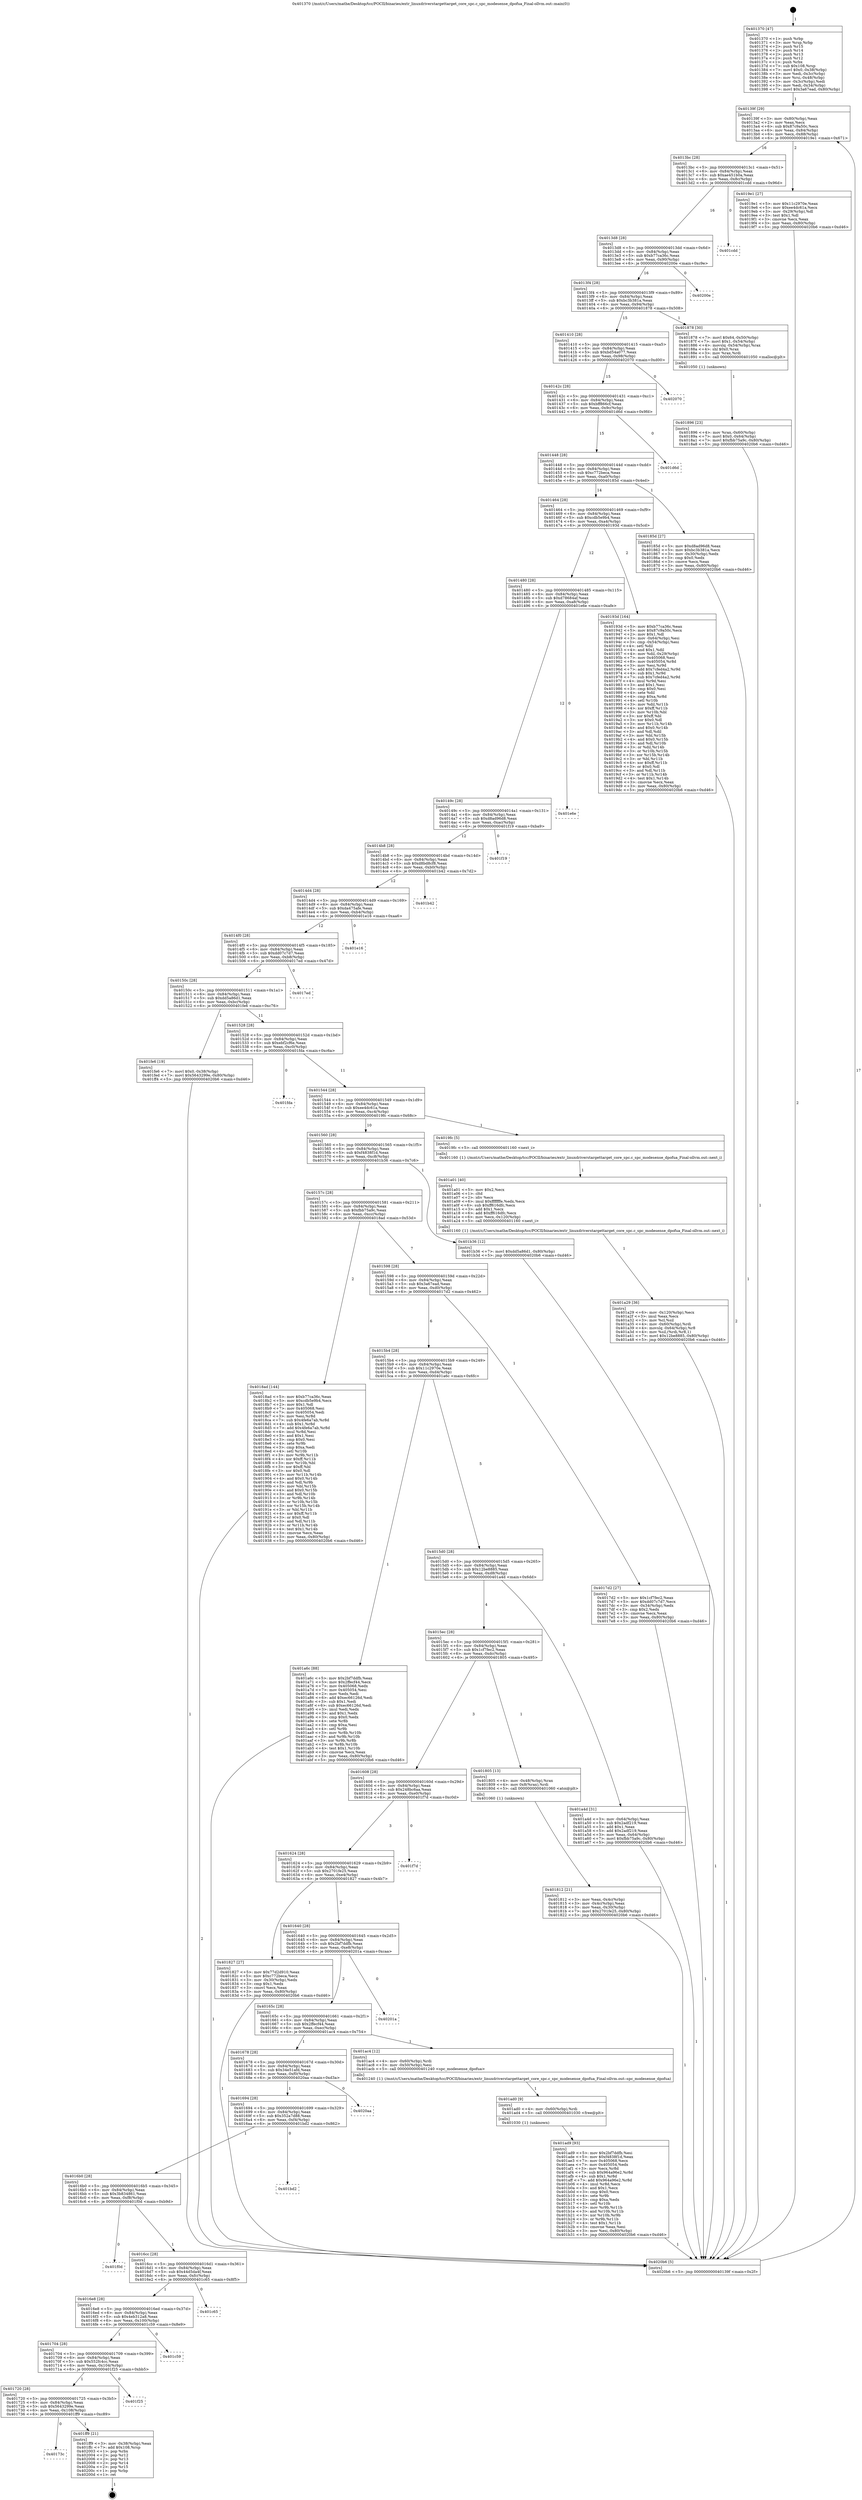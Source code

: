 digraph "0x401370" {
  label = "0x401370 (/mnt/c/Users/mathe/Desktop/tcc/POCII/binaries/extr_linuxdriverstargettarget_core_spc.c_spc_modesense_dpofua_Final-ollvm.out::main(0))"
  labelloc = "t"
  node[shape=record]

  Entry [label="",width=0.3,height=0.3,shape=circle,fillcolor=black,style=filled]
  "0x40139f" [label="{
     0x40139f [29]\l
     | [instrs]\l
     &nbsp;&nbsp;0x40139f \<+3\>: mov -0x80(%rbp),%eax\l
     &nbsp;&nbsp;0x4013a2 \<+2\>: mov %eax,%ecx\l
     &nbsp;&nbsp;0x4013a4 \<+6\>: sub $0x87c9a50c,%ecx\l
     &nbsp;&nbsp;0x4013aa \<+6\>: mov %eax,-0x84(%rbp)\l
     &nbsp;&nbsp;0x4013b0 \<+6\>: mov %ecx,-0x88(%rbp)\l
     &nbsp;&nbsp;0x4013b6 \<+6\>: je 00000000004019e1 \<main+0x671\>\l
  }"]
  "0x4019e1" [label="{
     0x4019e1 [27]\l
     | [instrs]\l
     &nbsp;&nbsp;0x4019e1 \<+5\>: mov $0x11c2970e,%eax\l
     &nbsp;&nbsp;0x4019e6 \<+5\>: mov $0xee4dc61a,%ecx\l
     &nbsp;&nbsp;0x4019eb \<+3\>: mov -0x29(%rbp),%dl\l
     &nbsp;&nbsp;0x4019ee \<+3\>: test $0x1,%dl\l
     &nbsp;&nbsp;0x4019f1 \<+3\>: cmovne %ecx,%eax\l
     &nbsp;&nbsp;0x4019f4 \<+3\>: mov %eax,-0x80(%rbp)\l
     &nbsp;&nbsp;0x4019f7 \<+5\>: jmp 00000000004020b6 \<main+0xd46\>\l
  }"]
  "0x4013bc" [label="{
     0x4013bc [28]\l
     | [instrs]\l
     &nbsp;&nbsp;0x4013bc \<+5\>: jmp 00000000004013c1 \<main+0x51\>\l
     &nbsp;&nbsp;0x4013c1 \<+6\>: mov -0x84(%rbp),%eax\l
     &nbsp;&nbsp;0x4013c7 \<+5\>: sub $0xae451b0a,%eax\l
     &nbsp;&nbsp;0x4013cc \<+6\>: mov %eax,-0x8c(%rbp)\l
     &nbsp;&nbsp;0x4013d2 \<+6\>: je 0000000000401cdd \<main+0x96d\>\l
  }"]
  Exit [label="",width=0.3,height=0.3,shape=circle,fillcolor=black,style=filled,peripheries=2]
  "0x401cdd" [label="{
     0x401cdd\l
  }", style=dashed]
  "0x4013d8" [label="{
     0x4013d8 [28]\l
     | [instrs]\l
     &nbsp;&nbsp;0x4013d8 \<+5\>: jmp 00000000004013dd \<main+0x6d\>\l
     &nbsp;&nbsp;0x4013dd \<+6\>: mov -0x84(%rbp),%eax\l
     &nbsp;&nbsp;0x4013e3 \<+5\>: sub $0xb77ca36c,%eax\l
     &nbsp;&nbsp;0x4013e8 \<+6\>: mov %eax,-0x90(%rbp)\l
     &nbsp;&nbsp;0x4013ee \<+6\>: je 000000000040200e \<main+0xc9e\>\l
  }"]
  "0x40173c" [label="{
     0x40173c\l
  }", style=dashed]
  "0x40200e" [label="{
     0x40200e\l
  }", style=dashed]
  "0x4013f4" [label="{
     0x4013f4 [28]\l
     | [instrs]\l
     &nbsp;&nbsp;0x4013f4 \<+5\>: jmp 00000000004013f9 \<main+0x89\>\l
     &nbsp;&nbsp;0x4013f9 \<+6\>: mov -0x84(%rbp),%eax\l
     &nbsp;&nbsp;0x4013ff \<+5\>: sub $0xbc3b381a,%eax\l
     &nbsp;&nbsp;0x401404 \<+6\>: mov %eax,-0x94(%rbp)\l
     &nbsp;&nbsp;0x40140a \<+6\>: je 0000000000401878 \<main+0x508\>\l
  }"]
  "0x401ff9" [label="{
     0x401ff9 [21]\l
     | [instrs]\l
     &nbsp;&nbsp;0x401ff9 \<+3\>: mov -0x38(%rbp),%eax\l
     &nbsp;&nbsp;0x401ffc \<+7\>: add $0x108,%rsp\l
     &nbsp;&nbsp;0x402003 \<+1\>: pop %rbx\l
     &nbsp;&nbsp;0x402004 \<+2\>: pop %r12\l
     &nbsp;&nbsp;0x402006 \<+2\>: pop %r13\l
     &nbsp;&nbsp;0x402008 \<+2\>: pop %r14\l
     &nbsp;&nbsp;0x40200a \<+2\>: pop %r15\l
     &nbsp;&nbsp;0x40200c \<+1\>: pop %rbp\l
     &nbsp;&nbsp;0x40200d \<+1\>: ret\l
  }"]
  "0x401878" [label="{
     0x401878 [30]\l
     | [instrs]\l
     &nbsp;&nbsp;0x401878 \<+7\>: movl $0x64,-0x50(%rbp)\l
     &nbsp;&nbsp;0x40187f \<+7\>: movl $0x1,-0x54(%rbp)\l
     &nbsp;&nbsp;0x401886 \<+4\>: movslq -0x54(%rbp),%rax\l
     &nbsp;&nbsp;0x40188a \<+4\>: shl $0x0,%rax\l
     &nbsp;&nbsp;0x40188e \<+3\>: mov %rax,%rdi\l
     &nbsp;&nbsp;0x401891 \<+5\>: call 0000000000401050 \<malloc@plt\>\l
     | [calls]\l
     &nbsp;&nbsp;0x401050 \{1\} (unknown)\l
  }"]
  "0x401410" [label="{
     0x401410 [28]\l
     | [instrs]\l
     &nbsp;&nbsp;0x401410 \<+5\>: jmp 0000000000401415 \<main+0xa5\>\l
     &nbsp;&nbsp;0x401415 \<+6\>: mov -0x84(%rbp),%eax\l
     &nbsp;&nbsp;0x40141b \<+5\>: sub $0xbd54a077,%eax\l
     &nbsp;&nbsp;0x401420 \<+6\>: mov %eax,-0x98(%rbp)\l
     &nbsp;&nbsp;0x401426 \<+6\>: je 0000000000402070 \<main+0xd00\>\l
  }"]
  "0x401720" [label="{
     0x401720 [28]\l
     | [instrs]\l
     &nbsp;&nbsp;0x401720 \<+5\>: jmp 0000000000401725 \<main+0x3b5\>\l
     &nbsp;&nbsp;0x401725 \<+6\>: mov -0x84(%rbp),%eax\l
     &nbsp;&nbsp;0x40172b \<+5\>: sub $0x5643299e,%eax\l
     &nbsp;&nbsp;0x401730 \<+6\>: mov %eax,-0x108(%rbp)\l
     &nbsp;&nbsp;0x401736 \<+6\>: je 0000000000401ff9 \<main+0xc89\>\l
  }"]
  "0x402070" [label="{
     0x402070\l
  }", style=dashed]
  "0x40142c" [label="{
     0x40142c [28]\l
     | [instrs]\l
     &nbsp;&nbsp;0x40142c \<+5\>: jmp 0000000000401431 \<main+0xc1\>\l
     &nbsp;&nbsp;0x401431 \<+6\>: mov -0x84(%rbp),%eax\l
     &nbsp;&nbsp;0x401437 \<+5\>: sub $0xbff866cf,%eax\l
     &nbsp;&nbsp;0x40143c \<+6\>: mov %eax,-0x9c(%rbp)\l
     &nbsp;&nbsp;0x401442 \<+6\>: je 0000000000401d6d \<main+0x9fd\>\l
  }"]
  "0x401f25" [label="{
     0x401f25\l
  }", style=dashed]
  "0x401d6d" [label="{
     0x401d6d\l
  }", style=dashed]
  "0x401448" [label="{
     0x401448 [28]\l
     | [instrs]\l
     &nbsp;&nbsp;0x401448 \<+5\>: jmp 000000000040144d \<main+0xdd\>\l
     &nbsp;&nbsp;0x40144d \<+6\>: mov -0x84(%rbp),%eax\l
     &nbsp;&nbsp;0x401453 \<+5\>: sub $0xc772beca,%eax\l
     &nbsp;&nbsp;0x401458 \<+6\>: mov %eax,-0xa0(%rbp)\l
     &nbsp;&nbsp;0x40145e \<+6\>: je 000000000040185d \<main+0x4ed\>\l
  }"]
  "0x401704" [label="{
     0x401704 [28]\l
     | [instrs]\l
     &nbsp;&nbsp;0x401704 \<+5\>: jmp 0000000000401709 \<main+0x399\>\l
     &nbsp;&nbsp;0x401709 \<+6\>: mov -0x84(%rbp),%eax\l
     &nbsp;&nbsp;0x40170f \<+5\>: sub $0x552fc4cc,%eax\l
     &nbsp;&nbsp;0x401714 \<+6\>: mov %eax,-0x104(%rbp)\l
     &nbsp;&nbsp;0x40171a \<+6\>: je 0000000000401f25 \<main+0xbb5\>\l
  }"]
  "0x40185d" [label="{
     0x40185d [27]\l
     | [instrs]\l
     &nbsp;&nbsp;0x40185d \<+5\>: mov $0xd8ad96d8,%eax\l
     &nbsp;&nbsp;0x401862 \<+5\>: mov $0xbc3b381a,%ecx\l
     &nbsp;&nbsp;0x401867 \<+3\>: mov -0x30(%rbp),%edx\l
     &nbsp;&nbsp;0x40186a \<+3\>: cmp $0x0,%edx\l
     &nbsp;&nbsp;0x40186d \<+3\>: cmove %ecx,%eax\l
     &nbsp;&nbsp;0x401870 \<+3\>: mov %eax,-0x80(%rbp)\l
     &nbsp;&nbsp;0x401873 \<+5\>: jmp 00000000004020b6 \<main+0xd46\>\l
  }"]
  "0x401464" [label="{
     0x401464 [28]\l
     | [instrs]\l
     &nbsp;&nbsp;0x401464 \<+5\>: jmp 0000000000401469 \<main+0xf9\>\l
     &nbsp;&nbsp;0x401469 \<+6\>: mov -0x84(%rbp),%eax\l
     &nbsp;&nbsp;0x40146f \<+5\>: sub $0xcdb5e9b4,%eax\l
     &nbsp;&nbsp;0x401474 \<+6\>: mov %eax,-0xa4(%rbp)\l
     &nbsp;&nbsp;0x40147a \<+6\>: je 000000000040193d \<main+0x5cd\>\l
  }"]
  "0x401c59" [label="{
     0x401c59\l
  }", style=dashed]
  "0x40193d" [label="{
     0x40193d [164]\l
     | [instrs]\l
     &nbsp;&nbsp;0x40193d \<+5\>: mov $0xb77ca36c,%eax\l
     &nbsp;&nbsp;0x401942 \<+5\>: mov $0x87c9a50c,%ecx\l
     &nbsp;&nbsp;0x401947 \<+2\>: mov $0x1,%dl\l
     &nbsp;&nbsp;0x401949 \<+3\>: mov -0x64(%rbp),%esi\l
     &nbsp;&nbsp;0x40194c \<+3\>: cmp -0x54(%rbp),%esi\l
     &nbsp;&nbsp;0x40194f \<+4\>: setl %dil\l
     &nbsp;&nbsp;0x401953 \<+4\>: and $0x1,%dil\l
     &nbsp;&nbsp;0x401957 \<+4\>: mov %dil,-0x29(%rbp)\l
     &nbsp;&nbsp;0x40195b \<+7\>: mov 0x405068,%esi\l
     &nbsp;&nbsp;0x401962 \<+8\>: mov 0x405054,%r8d\l
     &nbsp;&nbsp;0x40196a \<+3\>: mov %esi,%r9d\l
     &nbsp;&nbsp;0x40196d \<+7\>: add $0x7cfed4a2,%r9d\l
     &nbsp;&nbsp;0x401974 \<+4\>: sub $0x1,%r9d\l
     &nbsp;&nbsp;0x401978 \<+7\>: sub $0x7cfed4a2,%r9d\l
     &nbsp;&nbsp;0x40197f \<+4\>: imul %r9d,%esi\l
     &nbsp;&nbsp;0x401983 \<+3\>: and $0x1,%esi\l
     &nbsp;&nbsp;0x401986 \<+3\>: cmp $0x0,%esi\l
     &nbsp;&nbsp;0x401989 \<+4\>: sete %dil\l
     &nbsp;&nbsp;0x40198d \<+4\>: cmp $0xa,%r8d\l
     &nbsp;&nbsp;0x401991 \<+4\>: setl %r10b\l
     &nbsp;&nbsp;0x401995 \<+3\>: mov %dil,%r11b\l
     &nbsp;&nbsp;0x401998 \<+4\>: xor $0xff,%r11b\l
     &nbsp;&nbsp;0x40199c \<+3\>: mov %r10b,%bl\l
     &nbsp;&nbsp;0x40199f \<+3\>: xor $0xff,%bl\l
     &nbsp;&nbsp;0x4019a2 \<+3\>: xor $0x0,%dl\l
     &nbsp;&nbsp;0x4019a5 \<+3\>: mov %r11b,%r14b\l
     &nbsp;&nbsp;0x4019a8 \<+4\>: and $0x0,%r14b\l
     &nbsp;&nbsp;0x4019ac \<+3\>: and %dl,%dil\l
     &nbsp;&nbsp;0x4019af \<+3\>: mov %bl,%r15b\l
     &nbsp;&nbsp;0x4019b2 \<+4\>: and $0x0,%r15b\l
     &nbsp;&nbsp;0x4019b6 \<+3\>: and %dl,%r10b\l
     &nbsp;&nbsp;0x4019b9 \<+3\>: or %dil,%r14b\l
     &nbsp;&nbsp;0x4019bc \<+3\>: or %r10b,%r15b\l
     &nbsp;&nbsp;0x4019bf \<+3\>: xor %r15b,%r14b\l
     &nbsp;&nbsp;0x4019c2 \<+3\>: or %bl,%r11b\l
     &nbsp;&nbsp;0x4019c5 \<+4\>: xor $0xff,%r11b\l
     &nbsp;&nbsp;0x4019c9 \<+3\>: or $0x0,%dl\l
     &nbsp;&nbsp;0x4019cc \<+3\>: and %dl,%r11b\l
     &nbsp;&nbsp;0x4019cf \<+3\>: or %r11b,%r14b\l
     &nbsp;&nbsp;0x4019d2 \<+4\>: test $0x1,%r14b\l
     &nbsp;&nbsp;0x4019d6 \<+3\>: cmovne %ecx,%eax\l
     &nbsp;&nbsp;0x4019d9 \<+3\>: mov %eax,-0x80(%rbp)\l
     &nbsp;&nbsp;0x4019dc \<+5\>: jmp 00000000004020b6 \<main+0xd46\>\l
  }"]
  "0x401480" [label="{
     0x401480 [28]\l
     | [instrs]\l
     &nbsp;&nbsp;0x401480 \<+5\>: jmp 0000000000401485 \<main+0x115\>\l
     &nbsp;&nbsp;0x401485 \<+6\>: mov -0x84(%rbp),%eax\l
     &nbsp;&nbsp;0x40148b \<+5\>: sub $0xd78684af,%eax\l
     &nbsp;&nbsp;0x401490 \<+6\>: mov %eax,-0xa8(%rbp)\l
     &nbsp;&nbsp;0x401496 \<+6\>: je 0000000000401e6e \<main+0xafe\>\l
  }"]
  "0x4016e8" [label="{
     0x4016e8 [28]\l
     | [instrs]\l
     &nbsp;&nbsp;0x4016e8 \<+5\>: jmp 00000000004016ed \<main+0x37d\>\l
     &nbsp;&nbsp;0x4016ed \<+6\>: mov -0x84(%rbp),%eax\l
     &nbsp;&nbsp;0x4016f3 \<+5\>: sub $0x4eb312a8,%eax\l
     &nbsp;&nbsp;0x4016f8 \<+6\>: mov %eax,-0x100(%rbp)\l
     &nbsp;&nbsp;0x4016fe \<+6\>: je 0000000000401c59 \<main+0x8e9\>\l
  }"]
  "0x401e6e" [label="{
     0x401e6e\l
  }", style=dashed]
  "0x40149c" [label="{
     0x40149c [28]\l
     | [instrs]\l
     &nbsp;&nbsp;0x40149c \<+5\>: jmp 00000000004014a1 \<main+0x131\>\l
     &nbsp;&nbsp;0x4014a1 \<+6\>: mov -0x84(%rbp),%eax\l
     &nbsp;&nbsp;0x4014a7 \<+5\>: sub $0xd8ad96d8,%eax\l
     &nbsp;&nbsp;0x4014ac \<+6\>: mov %eax,-0xac(%rbp)\l
     &nbsp;&nbsp;0x4014b2 \<+6\>: je 0000000000401f19 \<main+0xba9\>\l
  }"]
  "0x401c65" [label="{
     0x401c65\l
  }", style=dashed]
  "0x401f19" [label="{
     0x401f19\l
  }", style=dashed]
  "0x4014b8" [label="{
     0x4014b8 [28]\l
     | [instrs]\l
     &nbsp;&nbsp;0x4014b8 \<+5\>: jmp 00000000004014bd \<main+0x14d\>\l
     &nbsp;&nbsp;0x4014bd \<+6\>: mov -0x84(%rbp),%eax\l
     &nbsp;&nbsp;0x4014c3 \<+5\>: sub $0xd8bd8cf8,%eax\l
     &nbsp;&nbsp;0x4014c8 \<+6\>: mov %eax,-0xb0(%rbp)\l
     &nbsp;&nbsp;0x4014ce \<+6\>: je 0000000000401b42 \<main+0x7d2\>\l
  }"]
  "0x4016cc" [label="{
     0x4016cc [28]\l
     | [instrs]\l
     &nbsp;&nbsp;0x4016cc \<+5\>: jmp 00000000004016d1 \<main+0x361\>\l
     &nbsp;&nbsp;0x4016d1 \<+6\>: mov -0x84(%rbp),%eax\l
     &nbsp;&nbsp;0x4016d7 \<+5\>: sub $0x44d5da4f,%eax\l
     &nbsp;&nbsp;0x4016dc \<+6\>: mov %eax,-0xfc(%rbp)\l
     &nbsp;&nbsp;0x4016e2 \<+6\>: je 0000000000401c65 \<main+0x8f5\>\l
  }"]
  "0x401b42" [label="{
     0x401b42\l
  }", style=dashed]
  "0x4014d4" [label="{
     0x4014d4 [28]\l
     | [instrs]\l
     &nbsp;&nbsp;0x4014d4 \<+5\>: jmp 00000000004014d9 \<main+0x169\>\l
     &nbsp;&nbsp;0x4014d9 \<+6\>: mov -0x84(%rbp),%eax\l
     &nbsp;&nbsp;0x4014df \<+5\>: sub $0xda475afe,%eax\l
     &nbsp;&nbsp;0x4014e4 \<+6\>: mov %eax,-0xb4(%rbp)\l
     &nbsp;&nbsp;0x4014ea \<+6\>: je 0000000000401e16 \<main+0xaa6\>\l
  }"]
  "0x401f0d" [label="{
     0x401f0d\l
  }", style=dashed]
  "0x401e16" [label="{
     0x401e16\l
  }", style=dashed]
  "0x4014f0" [label="{
     0x4014f0 [28]\l
     | [instrs]\l
     &nbsp;&nbsp;0x4014f0 \<+5\>: jmp 00000000004014f5 \<main+0x185\>\l
     &nbsp;&nbsp;0x4014f5 \<+6\>: mov -0x84(%rbp),%eax\l
     &nbsp;&nbsp;0x4014fb \<+5\>: sub $0xdd07c7d7,%eax\l
     &nbsp;&nbsp;0x401500 \<+6\>: mov %eax,-0xb8(%rbp)\l
     &nbsp;&nbsp;0x401506 \<+6\>: je 00000000004017ed \<main+0x47d\>\l
  }"]
  "0x4016b0" [label="{
     0x4016b0 [28]\l
     | [instrs]\l
     &nbsp;&nbsp;0x4016b0 \<+5\>: jmp 00000000004016b5 \<main+0x345\>\l
     &nbsp;&nbsp;0x4016b5 \<+6\>: mov -0x84(%rbp),%eax\l
     &nbsp;&nbsp;0x4016bb \<+5\>: sub $0x3b834861,%eax\l
     &nbsp;&nbsp;0x4016c0 \<+6\>: mov %eax,-0xf8(%rbp)\l
     &nbsp;&nbsp;0x4016c6 \<+6\>: je 0000000000401f0d \<main+0xb9d\>\l
  }"]
  "0x4017ed" [label="{
     0x4017ed\l
  }", style=dashed]
  "0x40150c" [label="{
     0x40150c [28]\l
     | [instrs]\l
     &nbsp;&nbsp;0x40150c \<+5\>: jmp 0000000000401511 \<main+0x1a1\>\l
     &nbsp;&nbsp;0x401511 \<+6\>: mov -0x84(%rbp),%eax\l
     &nbsp;&nbsp;0x401517 \<+5\>: sub $0xdd5a86d1,%eax\l
     &nbsp;&nbsp;0x40151c \<+6\>: mov %eax,-0xbc(%rbp)\l
     &nbsp;&nbsp;0x401522 \<+6\>: je 0000000000401fe6 \<main+0xc76\>\l
  }"]
  "0x401bd2" [label="{
     0x401bd2\l
  }", style=dashed]
  "0x401fe6" [label="{
     0x401fe6 [19]\l
     | [instrs]\l
     &nbsp;&nbsp;0x401fe6 \<+7\>: movl $0x0,-0x38(%rbp)\l
     &nbsp;&nbsp;0x401fed \<+7\>: movl $0x5643299e,-0x80(%rbp)\l
     &nbsp;&nbsp;0x401ff4 \<+5\>: jmp 00000000004020b6 \<main+0xd46\>\l
  }"]
  "0x401528" [label="{
     0x401528 [28]\l
     | [instrs]\l
     &nbsp;&nbsp;0x401528 \<+5\>: jmp 000000000040152d \<main+0x1bd\>\l
     &nbsp;&nbsp;0x40152d \<+6\>: mov -0x84(%rbp),%eax\l
     &nbsp;&nbsp;0x401533 \<+5\>: sub $0xebf2cf6e,%eax\l
     &nbsp;&nbsp;0x401538 \<+6\>: mov %eax,-0xc0(%rbp)\l
     &nbsp;&nbsp;0x40153e \<+6\>: je 0000000000401fda \<main+0xc6a\>\l
  }"]
  "0x401694" [label="{
     0x401694 [28]\l
     | [instrs]\l
     &nbsp;&nbsp;0x401694 \<+5\>: jmp 0000000000401699 \<main+0x329\>\l
     &nbsp;&nbsp;0x401699 \<+6\>: mov -0x84(%rbp),%eax\l
     &nbsp;&nbsp;0x40169f \<+5\>: sub $0x352a7d88,%eax\l
     &nbsp;&nbsp;0x4016a4 \<+6\>: mov %eax,-0xf4(%rbp)\l
     &nbsp;&nbsp;0x4016aa \<+6\>: je 0000000000401bd2 \<main+0x862\>\l
  }"]
  "0x401fda" [label="{
     0x401fda\l
  }", style=dashed]
  "0x401544" [label="{
     0x401544 [28]\l
     | [instrs]\l
     &nbsp;&nbsp;0x401544 \<+5\>: jmp 0000000000401549 \<main+0x1d9\>\l
     &nbsp;&nbsp;0x401549 \<+6\>: mov -0x84(%rbp),%eax\l
     &nbsp;&nbsp;0x40154f \<+5\>: sub $0xee4dc61a,%eax\l
     &nbsp;&nbsp;0x401554 \<+6\>: mov %eax,-0xc4(%rbp)\l
     &nbsp;&nbsp;0x40155a \<+6\>: je 00000000004019fc \<main+0x68c\>\l
  }"]
  "0x4020aa" [label="{
     0x4020aa\l
  }", style=dashed]
  "0x4019fc" [label="{
     0x4019fc [5]\l
     | [instrs]\l
     &nbsp;&nbsp;0x4019fc \<+5\>: call 0000000000401160 \<next_i\>\l
     | [calls]\l
     &nbsp;&nbsp;0x401160 \{1\} (/mnt/c/Users/mathe/Desktop/tcc/POCII/binaries/extr_linuxdriverstargettarget_core_spc.c_spc_modesense_dpofua_Final-ollvm.out::next_i)\l
  }"]
  "0x401560" [label="{
     0x401560 [28]\l
     | [instrs]\l
     &nbsp;&nbsp;0x401560 \<+5\>: jmp 0000000000401565 \<main+0x1f5\>\l
     &nbsp;&nbsp;0x401565 \<+6\>: mov -0x84(%rbp),%eax\l
     &nbsp;&nbsp;0x40156b \<+5\>: sub $0xf4838f1d,%eax\l
     &nbsp;&nbsp;0x401570 \<+6\>: mov %eax,-0xc8(%rbp)\l
     &nbsp;&nbsp;0x401576 \<+6\>: je 0000000000401b36 \<main+0x7c6\>\l
  }"]
  "0x401ad9" [label="{
     0x401ad9 [93]\l
     | [instrs]\l
     &nbsp;&nbsp;0x401ad9 \<+5\>: mov $0x2bf7ddfb,%esi\l
     &nbsp;&nbsp;0x401ade \<+5\>: mov $0xf4838f1d,%eax\l
     &nbsp;&nbsp;0x401ae3 \<+7\>: mov 0x405068,%ecx\l
     &nbsp;&nbsp;0x401aea \<+7\>: mov 0x405054,%edx\l
     &nbsp;&nbsp;0x401af1 \<+3\>: mov %ecx,%r8d\l
     &nbsp;&nbsp;0x401af4 \<+7\>: sub $0x964a96e2,%r8d\l
     &nbsp;&nbsp;0x401afb \<+4\>: sub $0x1,%r8d\l
     &nbsp;&nbsp;0x401aff \<+7\>: add $0x964a96e2,%r8d\l
     &nbsp;&nbsp;0x401b06 \<+4\>: imul %r8d,%ecx\l
     &nbsp;&nbsp;0x401b0a \<+3\>: and $0x1,%ecx\l
     &nbsp;&nbsp;0x401b0d \<+3\>: cmp $0x0,%ecx\l
     &nbsp;&nbsp;0x401b10 \<+4\>: sete %r9b\l
     &nbsp;&nbsp;0x401b14 \<+3\>: cmp $0xa,%edx\l
     &nbsp;&nbsp;0x401b17 \<+4\>: setl %r10b\l
     &nbsp;&nbsp;0x401b1b \<+3\>: mov %r9b,%r11b\l
     &nbsp;&nbsp;0x401b1e \<+3\>: and %r10b,%r11b\l
     &nbsp;&nbsp;0x401b21 \<+3\>: xor %r10b,%r9b\l
     &nbsp;&nbsp;0x401b24 \<+3\>: or %r9b,%r11b\l
     &nbsp;&nbsp;0x401b27 \<+4\>: test $0x1,%r11b\l
     &nbsp;&nbsp;0x401b2b \<+3\>: cmovne %eax,%esi\l
     &nbsp;&nbsp;0x401b2e \<+3\>: mov %esi,-0x80(%rbp)\l
     &nbsp;&nbsp;0x401b31 \<+5\>: jmp 00000000004020b6 \<main+0xd46\>\l
  }"]
  "0x401b36" [label="{
     0x401b36 [12]\l
     | [instrs]\l
     &nbsp;&nbsp;0x401b36 \<+7\>: movl $0xdd5a86d1,-0x80(%rbp)\l
     &nbsp;&nbsp;0x401b3d \<+5\>: jmp 00000000004020b6 \<main+0xd46\>\l
  }"]
  "0x40157c" [label="{
     0x40157c [28]\l
     | [instrs]\l
     &nbsp;&nbsp;0x40157c \<+5\>: jmp 0000000000401581 \<main+0x211\>\l
     &nbsp;&nbsp;0x401581 \<+6\>: mov -0x84(%rbp),%eax\l
     &nbsp;&nbsp;0x401587 \<+5\>: sub $0xfbb75a9c,%eax\l
     &nbsp;&nbsp;0x40158c \<+6\>: mov %eax,-0xcc(%rbp)\l
     &nbsp;&nbsp;0x401592 \<+6\>: je 00000000004018ad \<main+0x53d\>\l
  }"]
  "0x401ad0" [label="{
     0x401ad0 [9]\l
     | [instrs]\l
     &nbsp;&nbsp;0x401ad0 \<+4\>: mov -0x60(%rbp),%rdi\l
     &nbsp;&nbsp;0x401ad4 \<+5\>: call 0000000000401030 \<free@plt\>\l
     | [calls]\l
     &nbsp;&nbsp;0x401030 \{1\} (unknown)\l
  }"]
  "0x4018ad" [label="{
     0x4018ad [144]\l
     | [instrs]\l
     &nbsp;&nbsp;0x4018ad \<+5\>: mov $0xb77ca36c,%eax\l
     &nbsp;&nbsp;0x4018b2 \<+5\>: mov $0xcdb5e9b4,%ecx\l
     &nbsp;&nbsp;0x4018b7 \<+2\>: mov $0x1,%dl\l
     &nbsp;&nbsp;0x4018b9 \<+7\>: mov 0x405068,%esi\l
     &nbsp;&nbsp;0x4018c0 \<+7\>: mov 0x405054,%edi\l
     &nbsp;&nbsp;0x4018c7 \<+3\>: mov %esi,%r8d\l
     &nbsp;&nbsp;0x4018ca \<+7\>: sub $0x4fe6a7ab,%r8d\l
     &nbsp;&nbsp;0x4018d1 \<+4\>: sub $0x1,%r8d\l
     &nbsp;&nbsp;0x4018d5 \<+7\>: add $0x4fe6a7ab,%r8d\l
     &nbsp;&nbsp;0x4018dc \<+4\>: imul %r8d,%esi\l
     &nbsp;&nbsp;0x4018e0 \<+3\>: and $0x1,%esi\l
     &nbsp;&nbsp;0x4018e3 \<+3\>: cmp $0x0,%esi\l
     &nbsp;&nbsp;0x4018e6 \<+4\>: sete %r9b\l
     &nbsp;&nbsp;0x4018ea \<+3\>: cmp $0xa,%edi\l
     &nbsp;&nbsp;0x4018ed \<+4\>: setl %r10b\l
     &nbsp;&nbsp;0x4018f1 \<+3\>: mov %r9b,%r11b\l
     &nbsp;&nbsp;0x4018f4 \<+4\>: xor $0xff,%r11b\l
     &nbsp;&nbsp;0x4018f8 \<+3\>: mov %r10b,%bl\l
     &nbsp;&nbsp;0x4018fb \<+3\>: xor $0xff,%bl\l
     &nbsp;&nbsp;0x4018fe \<+3\>: xor $0x0,%dl\l
     &nbsp;&nbsp;0x401901 \<+3\>: mov %r11b,%r14b\l
     &nbsp;&nbsp;0x401904 \<+4\>: and $0x0,%r14b\l
     &nbsp;&nbsp;0x401908 \<+3\>: and %dl,%r9b\l
     &nbsp;&nbsp;0x40190b \<+3\>: mov %bl,%r15b\l
     &nbsp;&nbsp;0x40190e \<+4\>: and $0x0,%r15b\l
     &nbsp;&nbsp;0x401912 \<+3\>: and %dl,%r10b\l
     &nbsp;&nbsp;0x401915 \<+3\>: or %r9b,%r14b\l
     &nbsp;&nbsp;0x401918 \<+3\>: or %r10b,%r15b\l
     &nbsp;&nbsp;0x40191b \<+3\>: xor %r15b,%r14b\l
     &nbsp;&nbsp;0x40191e \<+3\>: or %bl,%r11b\l
     &nbsp;&nbsp;0x401921 \<+4\>: xor $0xff,%r11b\l
     &nbsp;&nbsp;0x401925 \<+3\>: or $0x0,%dl\l
     &nbsp;&nbsp;0x401928 \<+3\>: and %dl,%r11b\l
     &nbsp;&nbsp;0x40192b \<+3\>: or %r11b,%r14b\l
     &nbsp;&nbsp;0x40192e \<+4\>: test $0x1,%r14b\l
     &nbsp;&nbsp;0x401932 \<+3\>: cmovne %ecx,%eax\l
     &nbsp;&nbsp;0x401935 \<+3\>: mov %eax,-0x80(%rbp)\l
     &nbsp;&nbsp;0x401938 \<+5\>: jmp 00000000004020b6 \<main+0xd46\>\l
  }"]
  "0x401598" [label="{
     0x401598 [28]\l
     | [instrs]\l
     &nbsp;&nbsp;0x401598 \<+5\>: jmp 000000000040159d \<main+0x22d\>\l
     &nbsp;&nbsp;0x40159d \<+6\>: mov -0x84(%rbp),%eax\l
     &nbsp;&nbsp;0x4015a3 \<+5\>: sub $0x3a67ead,%eax\l
     &nbsp;&nbsp;0x4015a8 \<+6\>: mov %eax,-0xd0(%rbp)\l
     &nbsp;&nbsp;0x4015ae \<+6\>: je 00000000004017d2 \<main+0x462\>\l
  }"]
  "0x401678" [label="{
     0x401678 [28]\l
     | [instrs]\l
     &nbsp;&nbsp;0x401678 \<+5\>: jmp 000000000040167d \<main+0x30d\>\l
     &nbsp;&nbsp;0x40167d \<+6\>: mov -0x84(%rbp),%eax\l
     &nbsp;&nbsp;0x401683 \<+5\>: sub $0x34e51afd,%eax\l
     &nbsp;&nbsp;0x401688 \<+6\>: mov %eax,-0xf0(%rbp)\l
     &nbsp;&nbsp;0x40168e \<+6\>: je 00000000004020aa \<main+0xd3a\>\l
  }"]
  "0x4017d2" [label="{
     0x4017d2 [27]\l
     | [instrs]\l
     &nbsp;&nbsp;0x4017d2 \<+5\>: mov $0x1cf7fec2,%eax\l
     &nbsp;&nbsp;0x4017d7 \<+5\>: mov $0xdd07c7d7,%ecx\l
     &nbsp;&nbsp;0x4017dc \<+3\>: mov -0x34(%rbp),%edx\l
     &nbsp;&nbsp;0x4017df \<+3\>: cmp $0x2,%edx\l
     &nbsp;&nbsp;0x4017e2 \<+3\>: cmovne %ecx,%eax\l
     &nbsp;&nbsp;0x4017e5 \<+3\>: mov %eax,-0x80(%rbp)\l
     &nbsp;&nbsp;0x4017e8 \<+5\>: jmp 00000000004020b6 \<main+0xd46\>\l
  }"]
  "0x4015b4" [label="{
     0x4015b4 [28]\l
     | [instrs]\l
     &nbsp;&nbsp;0x4015b4 \<+5\>: jmp 00000000004015b9 \<main+0x249\>\l
     &nbsp;&nbsp;0x4015b9 \<+6\>: mov -0x84(%rbp),%eax\l
     &nbsp;&nbsp;0x4015bf \<+5\>: sub $0x11c2970e,%eax\l
     &nbsp;&nbsp;0x4015c4 \<+6\>: mov %eax,-0xd4(%rbp)\l
     &nbsp;&nbsp;0x4015ca \<+6\>: je 0000000000401a6c \<main+0x6fc\>\l
  }"]
  "0x4020b6" [label="{
     0x4020b6 [5]\l
     | [instrs]\l
     &nbsp;&nbsp;0x4020b6 \<+5\>: jmp 000000000040139f \<main+0x2f\>\l
  }"]
  "0x401370" [label="{
     0x401370 [47]\l
     | [instrs]\l
     &nbsp;&nbsp;0x401370 \<+1\>: push %rbp\l
     &nbsp;&nbsp;0x401371 \<+3\>: mov %rsp,%rbp\l
     &nbsp;&nbsp;0x401374 \<+2\>: push %r15\l
     &nbsp;&nbsp;0x401376 \<+2\>: push %r14\l
     &nbsp;&nbsp;0x401378 \<+2\>: push %r13\l
     &nbsp;&nbsp;0x40137a \<+2\>: push %r12\l
     &nbsp;&nbsp;0x40137c \<+1\>: push %rbx\l
     &nbsp;&nbsp;0x40137d \<+7\>: sub $0x108,%rsp\l
     &nbsp;&nbsp;0x401384 \<+7\>: movl $0x0,-0x38(%rbp)\l
     &nbsp;&nbsp;0x40138b \<+3\>: mov %edi,-0x3c(%rbp)\l
     &nbsp;&nbsp;0x40138e \<+4\>: mov %rsi,-0x48(%rbp)\l
     &nbsp;&nbsp;0x401392 \<+3\>: mov -0x3c(%rbp),%edi\l
     &nbsp;&nbsp;0x401395 \<+3\>: mov %edi,-0x34(%rbp)\l
     &nbsp;&nbsp;0x401398 \<+7\>: movl $0x3a67ead,-0x80(%rbp)\l
  }"]
  "0x401ac4" [label="{
     0x401ac4 [12]\l
     | [instrs]\l
     &nbsp;&nbsp;0x401ac4 \<+4\>: mov -0x60(%rbp),%rdi\l
     &nbsp;&nbsp;0x401ac8 \<+3\>: mov -0x50(%rbp),%esi\l
     &nbsp;&nbsp;0x401acb \<+5\>: call 0000000000401240 \<spc_modesense_dpofua\>\l
     | [calls]\l
     &nbsp;&nbsp;0x401240 \{1\} (/mnt/c/Users/mathe/Desktop/tcc/POCII/binaries/extr_linuxdriverstargettarget_core_spc.c_spc_modesense_dpofua_Final-ollvm.out::spc_modesense_dpofua)\l
  }"]
  "0x401a6c" [label="{
     0x401a6c [88]\l
     | [instrs]\l
     &nbsp;&nbsp;0x401a6c \<+5\>: mov $0x2bf7ddfb,%eax\l
     &nbsp;&nbsp;0x401a71 \<+5\>: mov $0x2ffecf44,%ecx\l
     &nbsp;&nbsp;0x401a76 \<+7\>: mov 0x405068,%edx\l
     &nbsp;&nbsp;0x401a7d \<+7\>: mov 0x405054,%esi\l
     &nbsp;&nbsp;0x401a84 \<+2\>: mov %edx,%edi\l
     &nbsp;&nbsp;0x401a86 \<+6\>: add $0xec66126d,%edi\l
     &nbsp;&nbsp;0x401a8c \<+3\>: sub $0x1,%edi\l
     &nbsp;&nbsp;0x401a8f \<+6\>: sub $0xec66126d,%edi\l
     &nbsp;&nbsp;0x401a95 \<+3\>: imul %edi,%edx\l
     &nbsp;&nbsp;0x401a98 \<+3\>: and $0x1,%edx\l
     &nbsp;&nbsp;0x401a9b \<+3\>: cmp $0x0,%edx\l
     &nbsp;&nbsp;0x401a9e \<+4\>: sete %r8b\l
     &nbsp;&nbsp;0x401aa2 \<+3\>: cmp $0xa,%esi\l
     &nbsp;&nbsp;0x401aa5 \<+4\>: setl %r9b\l
     &nbsp;&nbsp;0x401aa9 \<+3\>: mov %r8b,%r10b\l
     &nbsp;&nbsp;0x401aac \<+3\>: and %r9b,%r10b\l
     &nbsp;&nbsp;0x401aaf \<+3\>: xor %r9b,%r8b\l
     &nbsp;&nbsp;0x401ab2 \<+3\>: or %r8b,%r10b\l
     &nbsp;&nbsp;0x401ab5 \<+4\>: test $0x1,%r10b\l
     &nbsp;&nbsp;0x401ab9 \<+3\>: cmovne %ecx,%eax\l
     &nbsp;&nbsp;0x401abc \<+3\>: mov %eax,-0x80(%rbp)\l
     &nbsp;&nbsp;0x401abf \<+5\>: jmp 00000000004020b6 \<main+0xd46\>\l
  }"]
  "0x4015d0" [label="{
     0x4015d0 [28]\l
     | [instrs]\l
     &nbsp;&nbsp;0x4015d0 \<+5\>: jmp 00000000004015d5 \<main+0x265\>\l
     &nbsp;&nbsp;0x4015d5 \<+6\>: mov -0x84(%rbp),%eax\l
     &nbsp;&nbsp;0x4015db \<+5\>: sub $0x12be8885,%eax\l
     &nbsp;&nbsp;0x4015e0 \<+6\>: mov %eax,-0xd8(%rbp)\l
     &nbsp;&nbsp;0x4015e6 \<+6\>: je 0000000000401a4d \<main+0x6dd\>\l
  }"]
  "0x40165c" [label="{
     0x40165c [28]\l
     | [instrs]\l
     &nbsp;&nbsp;0x40165c \<+5\>: jmp 0000000000401661 \<main+0x2f1\>\l
     &nbsp;&nbsp;0x401661 \<+6\>: mov -0x84(%rbp),%eax\l
     &nbsp;&nbsp;0x401667 \<+5\>: sub $0x2ffecf44,%eax\l
     &nbsp;&nbsp;0x40166c \<+6\>: mov %eax,-0xec(%rbp)\l
     &nbsp;&nbsp;0x401672 \<+6\>: je 0000000000401ac4 \<main+0x754\>\l
  }"]
  "0x401a4d" [label="{
     0x401a4d [31]\l
     | [instrs]\l
     &nbsp;&nbsp;0x401a4d \<+3\>: mov -0x64(%rbp),%eax\l
     &nbsp;&nbsp;0x401a50 \<+5\>: sub $0x2adf219,%eax\l
     &nbsp;&nbsp;0x401a55 \<+3\>: add $0x1,%eax\l
     &nbsp;&nbsp;0x401a58 \<+5\>: add $0x2adf219,%eax\l
     &nbsp;&nbsp;0x401a5d \<+3\>: mov %eax,-0x64(%rbp)\l
     &nbsp;&nbsp;0x401a60 \<+7\>: movl $0xfbb75a9c,-0x80(%rbp)\l
     &nbsp;&nbsp;0x401a67 \<+5\>: jmp 00000000004020b6 \<main+0xd46\>\l
  }"]
  "0x4015ec" [label="{
     0x4015ec [28]\l
     | [instrs]\l
     &nbsp;&nbsp;0x4015ec \<+5\>: jmp 00000000004015f1 \<main+0x281\>\l
     &nbsp;&nbsp;0x4015f1 \<+6\>: mov -0x84(%rbp),%eax\l
     &nbsp;&nbsp;0x4015f7 \<+5\>: sub $0x1cf7fec2,%eax\l
     &nbsp;&nbsp;0x4015fc \<+6\>: mov %eax,-0xdc(%rbp)\l
     &nbsp;&nbsp;0x401602 \<+6\>: je 0000000000401805 \<main+0x495\>\l
  }"]
  "0x40201a" [label="{
     0x40201a\l
  }", style=dashed]
  "0x401805" [label="{
     0x401805 [13]\l
     | [instrs]\l
     &nbsp;&nbsp;0x401805 \<+4\>: mov -0x48(%rbp),%rax\l
     &nbsp;&nbsp;0x401809 \<+4\>: mov 0x8(%rax),%rdi\l
     &nbsp;&nbsp;0x40180d \<+5\>: call 0000000000401060 \<atoi@plt\>\l
     | [calls]\l
     &nbsp;&nbsp;0x401060 \{1\} (unknown)\l
  }"]
  "0x401608" [label="{
     0x401608 [28]\l
     | [instrs]\l
     &nbsp;&nbsp;0x401608 \<+5\>: jmp 000000000040160d \<main+0x29d\>\l
     &nbsp;&nbsp;0x40160d \<+6\>: mov -0x84(%rbp),%eax\l
     &nbsp;&nbsp;0x401613 \<+5\>: sub $0x248bc6aa,%eax\l
     &nbsp;&nbsp;0x401618 \<+6\>: mov %eax,-0xe0(%rbp)\l
     &nbsp;&nbsp;0x40161e \<+6\>: je 0000000000401f7d \<main+0xc0d\>\l
  }"]
  "0x401812" [label="{
     0x401812 [21]\l
     | [instrs]\l
     &nbsp;&nbsp;0x401812 \<+3\>: mov %eax,-0x4c(%rbp)\l
     &nbsp;&nbsp;0x401815 \<+3\>: mov -0x4c(%rbp),%eax\l
     &nbsp;&nbsp;0x401818 \<+3\>: mov %eax,-0x30(%rbp)\l
     &nbsp;&nbsp;0x40181b \<+7\>: movl $0x2701fe25,-0x80(%rbp)\l
     &nbsp;&nbsp;0x401822 \<+5\>: jmp 00000000004020b6 \<main+0xd46\>\l
  }"]
  "0x401a29" [label="{
     0x401a29 [36]\l
     | [instrs]\l
     &nbsp;&nbsp;0x401a29 \<+6\>: mov -0x120(%rbp),%ecx\l
     &nbsp;&nbsp;0x401a2f \<+3\>: imul %eax,%ecx\l
     &nbsp;&nbsp;0x401a32 \<+3\>: mov %cl,%sil\l
     &nbsp;&nbsp;0x401a35 \<+4\>: mov -0x60(%rbp),%rdi\l
     &nbsp;&nbsp;0x401a39 \<+4\>: movslq -0x64(%rbp),%r8\l
     &nbsp;&nbsp;0x401a3d \<+4\>: mov %sil,(%rdi,%r8,1)\l
     &nbsp;&nbsp;0x401a41 \<+7\>: movl $0x12be8885,-0x80(%rbp)\l
     &nbsp;&nbsp;0x401a48 \<+5\>: jmp 00000000004020b6 \<main+0xd46\>\l
  }"]
  "0x401f7d" [label="{
     0x401f7d\l
  }", style=dashed]
  "0x401624" [label="{
     0x401624 [28]\l
     | [instrs]\l
     &nbsp;&nbsp;0x401624 \<+5\>: jmp 0000000000401629 \<main+0x2b9\>\l
     &nbsp;&nbsp;0x401629 \<+6\>: mov -0x84(%rbp),%eax\l
     &nbsp;&nbsp;0x40162f \<+5\>: sub $0x2701fe25,%eax\l
     &nbsp;&nbsp;0x401634 \<+6\>: mov %eax,-0xe4(%rbp)\l
     &nbsp;&nbsp;0x40163a \<+6\>: je 0000000000401827 \<main+0x4b7\>\l
  }"]
  "0x401a01" [label="{
     0x401a01 [40]\l
     | [instrs]\l
     &nbsp;&nbsp;0x401a01 \<+5\>: mov $0x2,%ecx\l
     &nbsp;&nbsp;0x401a06 \<+1\>: cltd\l
     &nbsp;&nbsp;0x401a07 \<+2\>: idiv %ecx\l
     &nbsp;&nbsp;0x401a09 \<+6\>: imul $0xfffffffe,%edx,%ecx\l
     &nbsp;&nbsp;0x401a0f \<+6\>: sub $0xff616dfc,%ecx\l
     &nbsp;&nbsp;0x401a15 \<+3\>: add $0x1,%ecx\l
     &nbsp;&nbsp;0x401a18 \<+6\>: add $0xff616dfc,%ecx\l
     &nbsp;&nbsp;0x401a1e \<+6\>: mov %ecx,-0x120(%rbp)\l
     &nbsp;&nbsp;0x401a24 \<+5\>: call 0000000000401160 \<next_i\>\l
     | [calls]\l
     &nbsp;&nbsp;0x401160 \{1\} (/mnt/c/Users/mathe/Desktop/tcc/POCII/binaries/extr_linuxdriverstargettarget_core_spc.c_spc_modesense_dpofua_Final-ollvm.out::next_i)\l
  }"]
  "0x401827" [label="{
     0x401827 [27]\l
     | [instrs]\l
     &nbsp;&nbsp;0x401827 \<+5\>: mov $0x77d2d910,%eax\l
     &nbsp;&nbsp;0x40182c \<+5\>: mov $0xc772beca,%ecx\l
     &nbsp;&nbsp;0x401831 \<+3\>: mov -0x30(%rbp),%edx\l
     &nbsp;&nbsp;0x401834 \<+3\>: cmp $0x1,%edx\l
     &nbsp;&nbsp;0x401837 \<+3\>: cmovl %ecx,%eax\l
     &nbsp;&nbsp;0x40183a \<+3\>: mov %eax,-0x80(%rbp)\l
     &nbsp;&nbsp;0x40183d \<+5\>: jmp 00000000004020b6 \<main+0xd46\>\l
  }"]
  "0x401640" [label="{
     0x401640 [28]\l
     | [instrs]\l
     &nbsp;&nbsp;0x401640 \<+5\>: jmp 0000000000401645 \<main+0x2d5\>\l
     &nbsp;&nbsp;0x401645 \<+6\>: mov -0x84(%rbp),%eax\l
     &nbsp;&nbsp;0x40164b \<+5\>: sub $0x2bf7ddfb,%eax\l
     &nbsp;&nbsp;0x401650 \<+6\>: mov %eax,-0xe8(%rbp)\l
     &nbsp;&nbsp;0x401656 \<+6\>: je 000000000040201a \<main+0xcaa\>\l
  }"]
  "0x401896" [label="{
     0x401896 [23]\l
     | [instrs]\l
     &nbsp;&nbsp;0x401896 \<+4\>: mov %rax,-0x60(%rbp)\l
     &nbsp;&nbsp;0x40189a \<+7\>: movl $0x0,-0x64(%rbp)\l
     &nbsp;&nbsp;0x4018a1 \<+7\>: movl $0xfbb75a9c,-0x80(%rbp)\l
     &nbsp;&nbsp;0x4018a8 \<+5\>: jmp 00000000004020b6 \<main+0xd46\>\l
  }"]
  Entry -> "0x401370" [label=" 1"]
  "0x40139f" -> "0x4019e1" [label=" 2"]
  "0x40139f" -> "0x4013bc" [label=" 16"]
  "0x401ff9" -> Exit [label=" 1"]
  "0x4013bc" -> "0x401cdd" [label=" 0"]
  "0x4013bc" -> "0x4013d8" [label=" 16"]
  "0x401720" -> "0x40173c" [label=" 0"]
  "0x4013d8" -> "0x40200e" [label=" 0"]
  "0x4013d8" -> "0x4013f4" [label=" 16"]
  "0x401720" -> "0x401ff9" [label=" 1"]
  "0x4013f4" -> "0x401878" [label=" 1"]
  "0x4013f4" -> "0x401410" [label=" 15"]
  "0x401704" -> "0x401720" [label=" 1"]
  "0x401410" -> "0x402070" [label=" 0"]
  "0x401410" -> "0x40142c" [label=" 15"]
  "0x401704" -> "0x401f25" [label=" 0"]
  "0x40142c" -> "0x401d6d" [label=" 0"]
  "0x40142c" -> "0x401448" [label=" 15"]
  "0x4016e8" -> "0x401704" [label=" 1"]
  "0x401448" -> "0x40185d" [label=" 1"]
  "0x401448" -> "0x401464" [label=" 14"]
  "0x4016e8" -> "0x401c59" [label=" 0"]
  "0x401464" -> "0x40193d" [label=" 2"]
  "0x401464" -> "0x401480" [label=" 12"]
  "0x4016cc" -> "0x4016e8" [label=" 1"]
  "0x401480" -> "0x401e6e" [label=" 0"]
  "0x401480" -> "0x40149c" [label=" 12"]
  "0x4016cc" -> "0x401c65" [label=" 0"]
  "0x40149c" -> "0x401f19" [label=" 0"]
  "0x40149c" -> "0x4014b8" [label=" 12"]
  "0x4016b0" -> "0x4016cc" [label=" 1"]
  "0x4014b8" -> "0x401b42" [label=" 0"]
  "0x4014b8" -> "0x4014d4" [label=" 12"]
  "0x4016b0" -> "0x401f0d" [label=" 0"]
  "0x4014d4" -> "0x401e16" [label=" 0"]
  "0x4014d4" -> "0x4014f0" [label=" 12"]
  "0x401694" -> "0x4016b0" [label=" 1"]
  "0x4014f0" -> "0x4017ed" [label=" 0"]
  "0x4014f0" -> "0x40150c" [label=" 12"]
  "0x401694" -> "0x401bd2" [label=" 0"]
  "0x40150c" -> "0x401fe6" [label=" 1"]
  "0x40150c" -> "0x401528" [label=" 11"]
  "0x401678" -> "0x401694" [label=" 1"]
  "0x401528" -> "0x401fda" [label=" 0"]
  "0x401528" -> "0x401544" [label=" 11"]
  "0x401678" -> "0x4020aa" [label=" 0"]
  "0x401544" -> "0x4019fc" [label=" 1"]
  "0x401544" -> "0x401560" [label=" 10"]
  "0x401fe6" -> "0x4020b6" [label=" 1"]
  "0x401560" -> "0x401b36" [label=" 1"]
  "0x401560" -> "0x40157c" [label=" 9"]
  "0x401b36" -> "0x4020b6" [label=" 1"]
  "0x40157c" -> "0x4018ad" [label=" 2"]
  "0x40157c" -> "0x401598" [label=" 7"]
  "0x401ad9" -> "0x4020b6" [label=" 1"]
  "0x401598" -> "0x4017d2" [label=" 1"]
  "0x401598" -> "0x4015b4" [label=" 6"]
  "0x4017d2" -> "0x4020b6" [label=" 1"]
  "0x401370" -> "0x40139f" [label=" 1"]
  "0x4020b6" -> "0x40139f" [label=" 17"]
  "0x401ad0" -> "0x401ad9" [label=" 1"]
  "0x4015b4" -> "0x401a6c" [label=" 1"]
  "0x4015b4" -> "0x4015d0" [label=" 5"]
  "0x401ac4" -> "0x401ad0" [label=" 1"]
  "0x4015d0" -> "0x401a4d" [label=" 1"]
  "0x4015d0" -> "0x4015ec" [label=" 4"]
  "0x40165c" -> "0x401ac4" [label=" 1"]
  "0x4015ec" -> "0x401805" [label=" 1"]
  "0x4015ec" -> "0x401608" [label=" 3"]
  "0x401805" -> "0x401812" [label=" 1"]
  "0x401812" -> "0x4020b6" [label=" 1"]
  "0x40165c" -> "0x401678" [label=" 1"]
  "0x401608" -> "0x401f7d" [label=" 0"]
  "0x401608" -> "0x401624" [label=" 3"]
  "0x401640" -> "0x40201a" [label=" 0"]
  "0x401624" -> "0x401827" [label=" 1"]
  "0x401624" -> "0x401640" [label=" 2"]
  "0x401827" -> "0x4020b6" [label=" 1"]
  "0x40185d" -> "0x4020b6" [label=" 1"]
  "0x401878" -> "0x401896" [label=" 1"]
  "0x401896" -> "0x4020b6" [label=" 1"]
  "0x4018ad" -> "0x4020b6" [label=" 2"]
  "0x40193d" -> "0x4020b6" [label=" 2"]
  "0x4019e1" -> "0x4020b6" [label=" 2"]
  "0x4019fc" -> "0x401a01" [label=" 1"]
  "0x401a01" -> "0x401a29" [label=" 1"]
  "0x401a29" -> "0x4020b6" [label=" 1"]
  "0x401a4d" -> "0x4020b6" [label=" 1"]
  "0x401a6c" -> "0x4020b6" [label=" 1"]
  "0x401640" -> "0x40165c" [label=" 2"]
}
